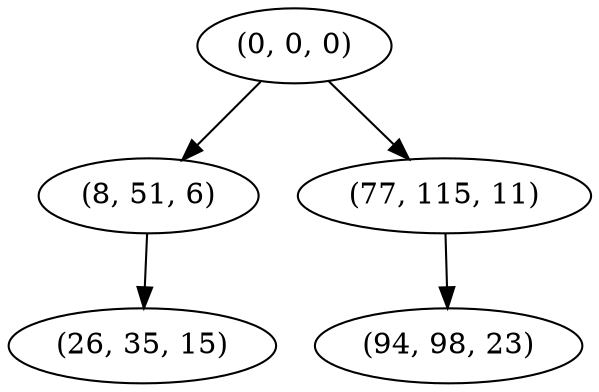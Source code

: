 digraph tree {
    "(0, 0, 0)";
    "(8, 51, 6)";
    "(26, 35, 15)";
    "(77, 115, 11)";
    "(94, 98, 23)";
    "(0, 0, 0)" -> "(8, 51, 6)";
    "(0, 0, 0)" -> "(77, 115, 11)";
    "(8, 51, 6)" -> "(26, 35, 15)";
    "(77, 115, 11)" -> "(94, 98, 23)";
}
